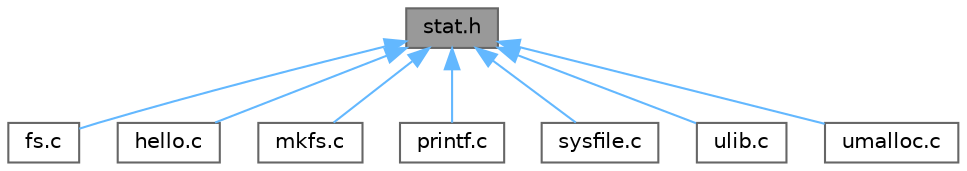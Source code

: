 digraph "stat.h"
{
 // LATEX_PDF_SIZE
  bgcolor="transparent";
  edge [fontname=Helvetica,fontsize=10,labelfontname=Helvetica,labelfontsize=10];
  node [fontname=Helvetica,fontsize=10,shape=box,height=0.2,width=0.4];
  Node1 [id="Node000001",label="stat.h",height=0.2,width=0.4,color="gray40", fillcolor="grey60", style="filled", fontcolor="black",tooltip=" "];
  Node1 -> Node2 [id="edge1_Node000001_Node000002",dir="back",color="steelblue1",style="solid",tooltip=" "];
  Node2 [id="Node000002",label="fs.c",height=0.2,width=0.4,color="grey40", fillcolor="white", style="filled",URL="$d2/d5a/fs_8c.html",tooltip=" "];
  Node1 -> Node3 [id="edge2_Node000001_Node000003",dir="back",color="steelblue1",style="solid",tooltip=" "];
  Node3 [id="Node000003",label="hello.c",height=0.2,width=0.4,color="grey40", fillcolor="white", style="filled",URL="$d1/d6a/hello_8c.html",tooltip=" "];
  Node1 -> Node4 [id="edge3_Node000001_Node000004",dir="back",color="steelblue1",style="solid",tooltip=" "];
  Node4 [id="Node000004",label="mkfs.c",height=0.2,width=0.4,color="grey40", fillcolor="white", style="filled",URL="$d7/d1f/mkfs_8c.html",tooltip=" "];
  Node1 -> Node5 [id="edge4_Node000001_Node000005",dir="back",color="steelblue1",style="solid",tooltip=" "];
  Node5 [id="Node000005",label="printf.c",height=0.2,width=0.4,color="grey40", fillcolor="white", style="filled",URL="$d1/d3d/printf_8c.html",tooltip=" "];
  Node1 -> Node6 [id="edge5_Node000001_Node000006",dir="back",color="steelblue1",style="solid",tooltip=" "];
  Node6 [id="Node000006",label="sysfile.c",height=0.2,width=0.4,color="grey40", fillcolor="white", style="filled",URL="$d1/d14/sysfile_8c.html",tooltip=" "];
  Node1 -> Node7 [id="edge6_Node000001_Node000007",dir="back",color="steelblue1",style="solid",tooltip=" "];
  Node7 [id="Node000007",label="ulib.c",height=0.2,width=0.4,color="grey40", fillcolor="white", style="filled",URL="$db/d8a/ulib_8c.html",tooltip=" "];
  Node1 -> Node8 [id="edge7_Node000001_Node000008",dir="back",color="steelblue1",style="solid",tooltip=" "];
  Node8 [id="Node000008",label="umalloc.c",height=0.2,width=0.4,color="grey40", fillcolor="white", style="filled",URL="$df/d5d/umalloc_8c.html",tooltip=" "];
}
